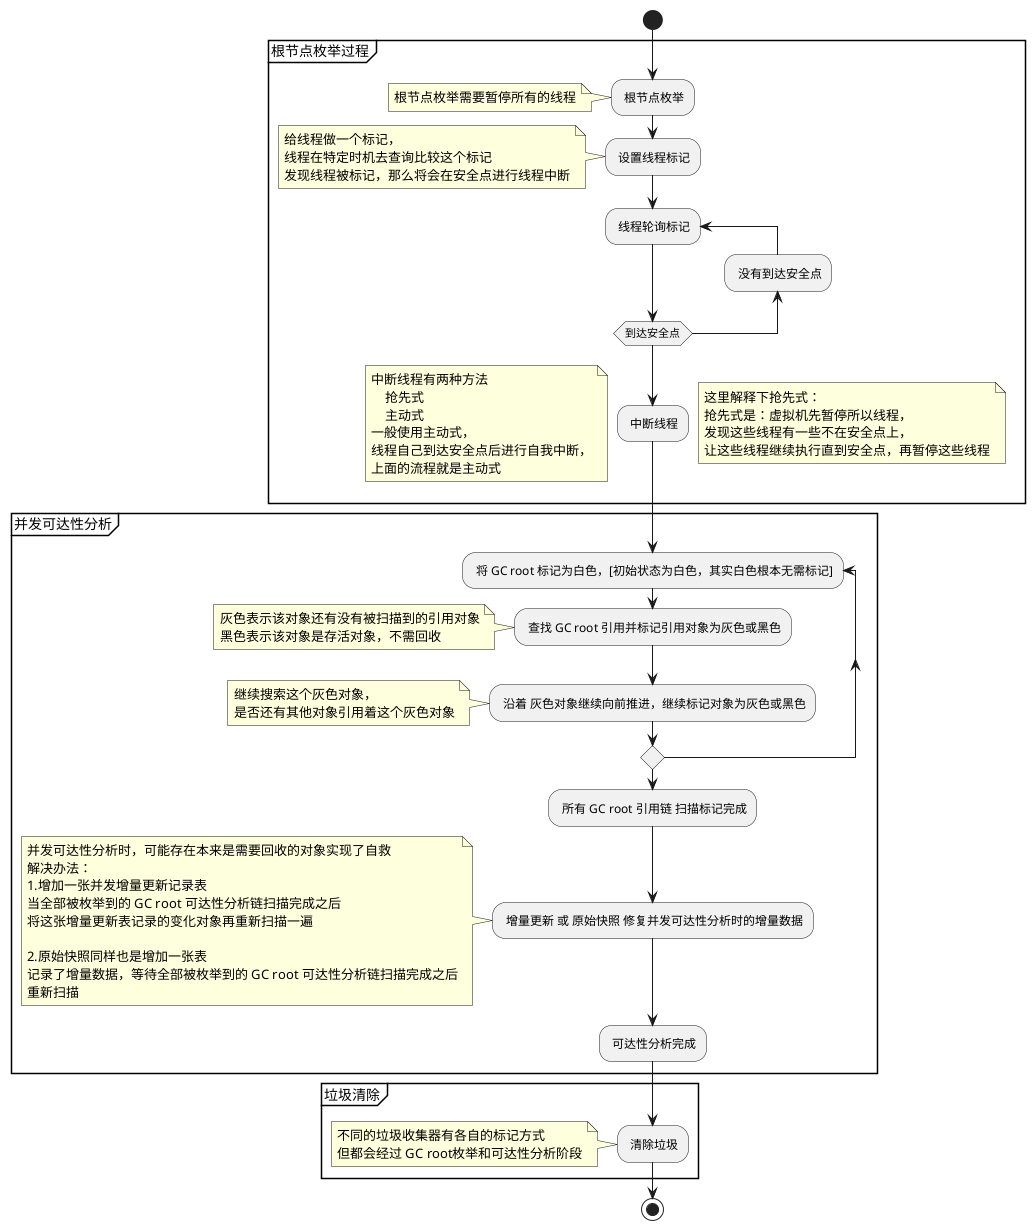 @startuml
'https://plantuml.com/activity-diagram-beta

start

group 根节点枚举过程
    : 根节点枚举;
    note left
        根节点枚举需要暂停所有的线程
    end note
    : 设置线程标记;
    note left
        给线程做一个标记，
        线程在特定时机去查询比较这个标记
        发现线程被标记，那么将会在安全点进行线程中断
    end note

    repeat : 线程轮询标记;
    note left
        轮询时机包括：
            new 对象，或者在 堆上分配内存时
            安全点
    end note
    backward: 没有到达安全点;
    repeat while(到达安全点)

: 中断线程;
note left
    中断线程有两种方法
        抢先式
        主动式
    一般使用主动式，
    线程自己到达安全点后进行自我中断，
    上面的流程就是主动式
end note

note right
    这里解释下抢先式：
    抢先式是：虚拟机先暂停所以线程，
    发现这些线程有一些不在安全点上，
    让这些线程继续执行直到安全点，再暂停这些线程
end note
end group

group 并发可达性分析
    repeat : 将 GC root 标记为白色，[初始状态为白色，其实白色根本无需标记];
        : 查找 GC root 引用并标记引用对象为灰色或黑色;
        note left
            灰色表示该对象还有没有被扫描到的引用对象
            黑色表示该对象是存活对象，不需回收
        end note
        : 沿着 灰色对象继续向前推进，继续标记对象为灰色或黑色;
        note left
            继续搜索这个灰色对象，
            是否还有其他对象引用着这个灰色对象
        end note
    repeat while()
   : 所有 GC root 引用链 扫描标记完成;
   : 增量更新 或 原始快照 修复并发可达性分析时的增量数据;
   note left
        并发可达性分析时，可能存在本来是需要回收的对象实现了自救
        解决办法：
        1.增加一张并发增量更新记录表
        当全部被枚举到的 GC root 可达性分析链扫描完成之后
        将这张增量更新表记录的变化对象再重新扫描一遍

        2.原始快照同样也是增加一张表
        记录了增量数据，等待全部被枚举到的 GC root 可达性分析链扫描完成之后
        重新扫描
   end note
   : 可达性分析完成;
end group

group 垃圾清除
    : 清除垃圾;
    note left
        不同的垃圾收集器有各自的标记方式
        但都会经过 GC root枚举和可达性分析阶段
    end note
end group


stop

@enduml
